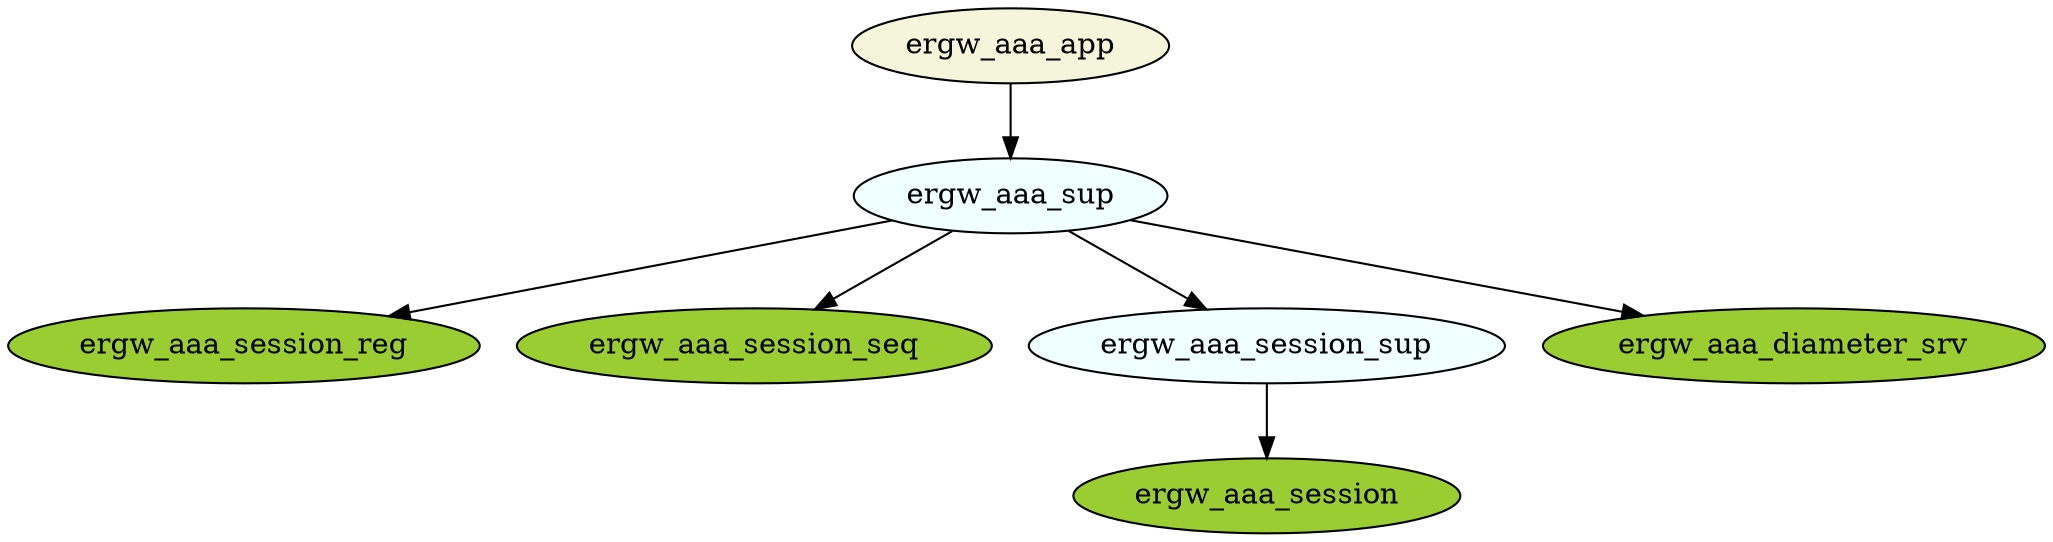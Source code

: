 ﻿/* Version: 0.0.1, Date:2019-02-10, Status: Always Draft */
/* ergw_aaa_supervision_tree */
/* Download graphwiz, and run dot cmd  below minus the quotes-> */
/* ' dot -Tsvg ergw_aaa_supervision_tree.dot -o ergw_aaa_flow_supervision_tree.svg ' */
digraph ergw_aaa_flow_syntax {
{
node [shape=oval style=filled]
ergw_aaa_app [fillcolor=beige]
ergw_aaa_session [fillcolor=yellowgreen]
ergw_aaa_session_reg [fillcolor=yellowgreen]
ergw_aaa_session_seq [fillcolor=yellowgreen]
ergw_aaa_session_sup[fillcolor=azure]
ergw_aaa_sup [fillcolor=azure]
ergw_aaa_diameter_srv [fillcolor=yellowgreen]
}
ergw_aaa_app -> ergw_aaa_sup
ergw_aaa_session_sup -> ergw_aaa_session
ergw_aaa_sup -> {ergw_aaa_diameter_srv ergw_aaa_session_reg ergw_aaa_session_sup ergw_aaa_session_seq}
}
